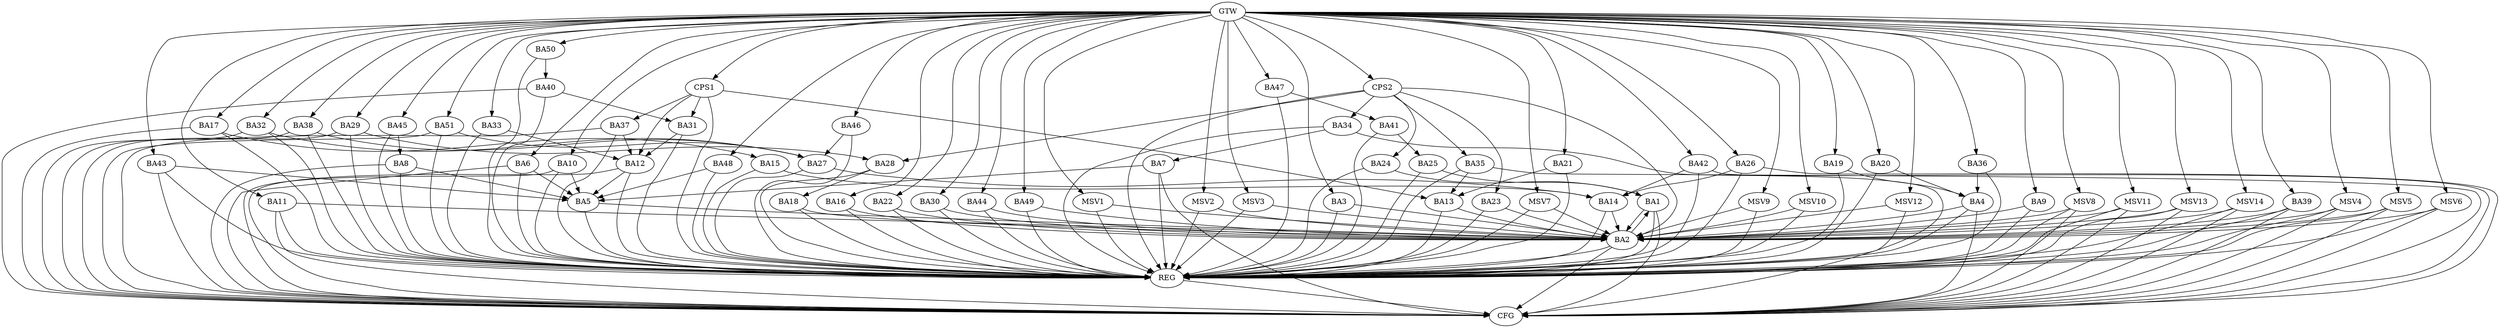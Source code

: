 strict digraph G {
  BA1 [ label="BA1" ];
  BA2 [ label="BA2" ];
  BA3 [ label="BA3" ];
  BA4 [ label="BA4" ];
  BA5 [ label="BA5" ];
  BA6 [ label="BA6" ];
  BA7 [ label="BA7" ];
  BA8 [ label="BA8" ];
  BA9 [ label="BA9" ];
  BA10 [ label="BA10" ];
  BA11 [ label="BA11" ];
  BA12 [ label="BA12" ];
  BA13 [ label="BA13" ];
  BA14 [ label="BA14" ];
  BA15 [ label="BA15" ];
  BA16 [ label="BA16" ];
  BA17 [ label="BA17" ];
  BA18 [ label="BA18" ];
  BA19 [ label="BA19" ];
  BA20 [ label="BA20" ];
  BA21 [ label="BA21" ];
  BA22 [ label="BA22" ];
  BA23 [ label="BA23" ];
  BA24 [ label="BA24" ];
  BA25 [ label="BA25" ];
  BA26 [ label="BA26" ];
  BA27 [ label="BA27" ];
  BA28 [ label="BA28" ];
  BA29 [ label="BA29" ];
  BA30 [ label="BA30" ];
  BA31 [ label="BA31" ];
  BA32 [ label="BA32" ];
  BA33 [ label="BA33" ];
  BA34 [ label="BA34" ];
  BA35 [ label="BA35" ];
  BA36 [ label="BA36" ];
  BA37 [ label="BA37" ];
  BA38 [ label="BA38" ];
  BA39 [ label="BA39" ];
  BA40 [ label="BA40" ];
  BA41 [ label="BA41" ];
  BA42 [ label="BA42" ];
  BA43 [ label="BA43" ];
  BA44 [ label="BA44" ];
  BA45 [ label="BA45" ];
  BA46 [ label="BA46" ];
  BA47 [ label="BA47" ];
  BA48 [ label="BA48" ];
  BA49 [ label="BA49" ];
  BA50 [ label="BA50" ];
  BA51 [ label="BA51" ];
  CPS1 [ label="CPS1" ];
  CPS2 [ label="CPS2" ];
  GTW [ label="GTW" ];
  REG [ label="REG" ];
  CFG [ label="CFG" ];
  MSV1 [ label="MSV1" ];
  MSV2 [ label="MSV2" ];
  MSV3 [ label="MSV3" ];
  MSV4 [ label="MSV4" ];
  MSV5 [ label="MSV5" ];
  MSV6 [ label="MSV6" ];
  MSV7 [ label="MSV7" ];
  MSV8 [ label="MSV8" ];
  MSV9 [ label="MSV9" ];
  MSV10 [ label="MSV10" ];
  MSV11 [ label="MSV11" ];
  MSV12 [ label="MSV12" ];
  MSV13 [ label="MSV13" ];
  MSV14 [ label="MSV14" ];
  BA1 -> BA2;
  BA2 -> BA1;
  BA3 -> BA2;
  BA4 -> BA2;
  BA5 -> BA2;
  BA6 -> BA5;
  BA7 -> BA5;
  BA8 -> BA5;
  BA9 -> BA2;
  BA10 -> BA5;
  BA11 -> BA2;
  BA12 -> BA5;
  BA13 -> BA2;
  BA14 -> BA2;
  BA15 -> BA14;
  BA16 -> BA2;
  BA17 -> BA15;
  BA18 -> BA2;
  BA19 -> BA4;
  BA20 -> BA4;
  BA21 -> BA13;
  BA22 -> BA2;
  BA23 -> BA2;
  BA24 -> BA1;
  BA25 -> BA1;
  BA26 -> BA14;
  BA27 -> BA14;
  BA28 -> BA18;
  BA29 -> BA28;
  BA30 -> BA2;
  BA31 -> BA12;
  BA32 -> BA27;
  BA33 -> BA12;
  BA34 -> BA7;
  BA35 -> BA13;
  BA36 -> BA4;
  BA37 -> BA12;
  BA38 -> BA27;
  BA39 -> BA2;
  BA40 -> BA31;
  BA41 -> BA25;
  BA42 -> BA14;
  BA43 -> BA5;
  BA44 -> BA2;
  BA45 -> BA8;
  BA46 -> BA27;
  BA47 -> BA41;
  BA48 -> BA5;
  BA49 -> BA2;
  BA50 -> BA40;
  BA51 -> BA27;
  CPS1 -> BA12;
  CPS1 -> BA13;
  CPS1 -> BA37;
  CPS1 -> BA31;
  CPS2 -> BA24;
  CPS2 -> BA34;
  CPS2 -> BA23;
  CPS2 -> BA35;
  CPS2 -> BA2;
  CPS2 -> BA28;
  GTW -> BA3;
  GTW -> BA6;
  GTW -> BA9;
  GTW -> BA10;
  GTW -> BA11;
  GTW -> BA16;
  GTW -> BA17;
  GTW -> BA19;
  GTW -> BA20;
  GTW -> BA21;
  GTW -> BA22;
  GTW -> BA26;
  GTW -> BA29;
  GTW -> BA30;
  GTW -> BA32;
  GTW -> BA33;
  GTW -> BA36;
  GTW -> BA38;
  GTW -> BA39;
  GTW -> BA42;
  GTW -> BA43;
  GTW -> BA44;
  GTW -> BA45;
  GTW -> BA46;
  GTW -> BA47;
  GTW -> BA48;
  GTW -> BA49;
  GTW -> BA50;
  GTW -> BA51;
  GTW -> CPS1;
  GTW -> CPS2;
  BA1 -> REG;
  BA2 -> REG;
  BA3 -> REG;
  BA4 -> REG;
  BA5 -> REG;
  BA6 -> REG;
  BA7 -> REG;
  BA8 -> REG;
  BA9 -> REG;
  BA10 -> REG;
  BA11 -> REG;
  BA12 -> REG;
  BA13 -> REG;
  BA14 -> REG;
  BA15 -> REG;
  BA16 -> REG;
  BA17 -> REG;
  BA18 -> REG;
  BA19 -> REG;
  BA20 -> REG;
  BA21 -> REG;
  BA22 -> REG;
  BA23 -> REG;
  BA24 -> REG;
  BA25 -> REG;
  BA26 -> REG;
  BA27 -> REG;
  BA28 -> REG;
  BA29 -> REG;
  BA30 -> REG;
  BA31 -> REG;
  BA32 -> REG;
  BA33 -> REG;
  BA34 -> REG;
  BA35 -> REG;
  BA36 -> REG;
  BA37 -> REG;
  BA38 -> REG;
  BA39 -> REG;
  BA40 -> REG;
  BA41 -> REG;
  BA42 -> REG;
  BA43 -> REG;
  BA44 -> REG;
  BA45 -> REG;
  BA46 -> REG;
  BA47 -> REG;
  BA48 -> REG;
  BA49 -> REG;
  BA50 -> REG;
  BA51 -> REG;
  CPS1 -> REG;
  CPS2 -> REG;
  BA8 -> CFG;
  BA40 -> CFG;
  BA39 -> CFG;
  BA32 -> CFG;
  BA11 -> CFG;
  BA4 -> CFG;
  BA37 -> CFG;
  BA29 -> CFG;
  BA6 -> CFG;
  BA26 -> CFG;
  BA2 -> CFG;
  BA35 -> CFG;
  BA7 -> CFG;
  BA51 -> CFG;
  BA10 -> CFG;
  BA38 -> CFG;
  BA17 -> CFG;
  BA43 -> CFG;
  BA42 -> CFG;
  BA1 -> CFG;
  BA12 -> CFG;
  BA34 -> CFG;
  REG -> CFG;
  MSV1 -> BA2;
  MSV2 -> BA2;
  MSV3 -> BA2;
  MSV4 -> BA2;
  GTW -> MSV1;
  MSV1 -> REG;
  GTW -> MSV2;
  MSV2 -> REG;
  GTW -> MSV3;
  MSV3 -> REG;
  GTW -> MSV4;
  MSV4 -> REG;
  MSV4 -> CFG;
  MSV5 -> BA2;
  GTW -> MSV5;
  MSV5 -> REG;
  MSV5 -> CFG;
  MSV6 -> BA2;
  GTW -> MSV6;
  MSV6 -> REG;
  MSV6 -> CFG;
  MSV7 -> BA2;
  GTW -> MSV7;
  MSV7 -> REG;
  MSV8 -> BA2;
  MSV9 -> BA2;
  MSV10 -> BA2;
  GTW -> MSV8;
  MSV8 -> REG;
  MSV8 -> CFG;
  GTW -> MSV9;
  MSV9 -> REG;
  GTW -> MSV10;
  MSV10 -> REG;
  MSV11 -> BA2;
  MSV12 -> BA2;
  GTW -> MSV11;
  MSV11 -> REG;
  MSV11 -> CFG;
  GTW -> MSV12;
  MSV12 -> REG;
  MSV13 -> BA2;
  GTW -> MSV13;
  MSV13 -> REG;
  MSV13 -> CFG;
  MSV14 -> BA2;
  GTW -> MSV14;
  MSV14 -> REG;
  MSV14 -> CFG;
}
